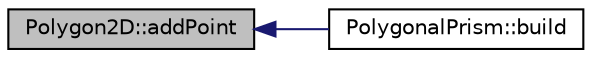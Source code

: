 digraph "Polygon2D::addPoint"
{
  edge [fontname="Helvetica",fontsize="10",labelfontname="Helvetica",labelfontsize="10"];
  node [fontname="Helvetica",fontsize="10",shape=record];
  rankdir="LR";
  Node1 [label="Polygon2D::addPoint",height=0.2,width=0.4,color="black", fillcolor="grey75", style="filled" fontcolor="black"];
  Node1 -> Node2 [dir="back",color="midnightblue",fontsize="10",style="solid",fontname="Helvetica"];
  Node2 [label="PolygonalPrism::build",height=0.2,width=0.4,color="black", fillcolor="white", style="filled",URL="$classPolygonalPrism.html#a3915dd262cd305a5212b01dcb6494d04",tooltip="Build the piece."];
}
